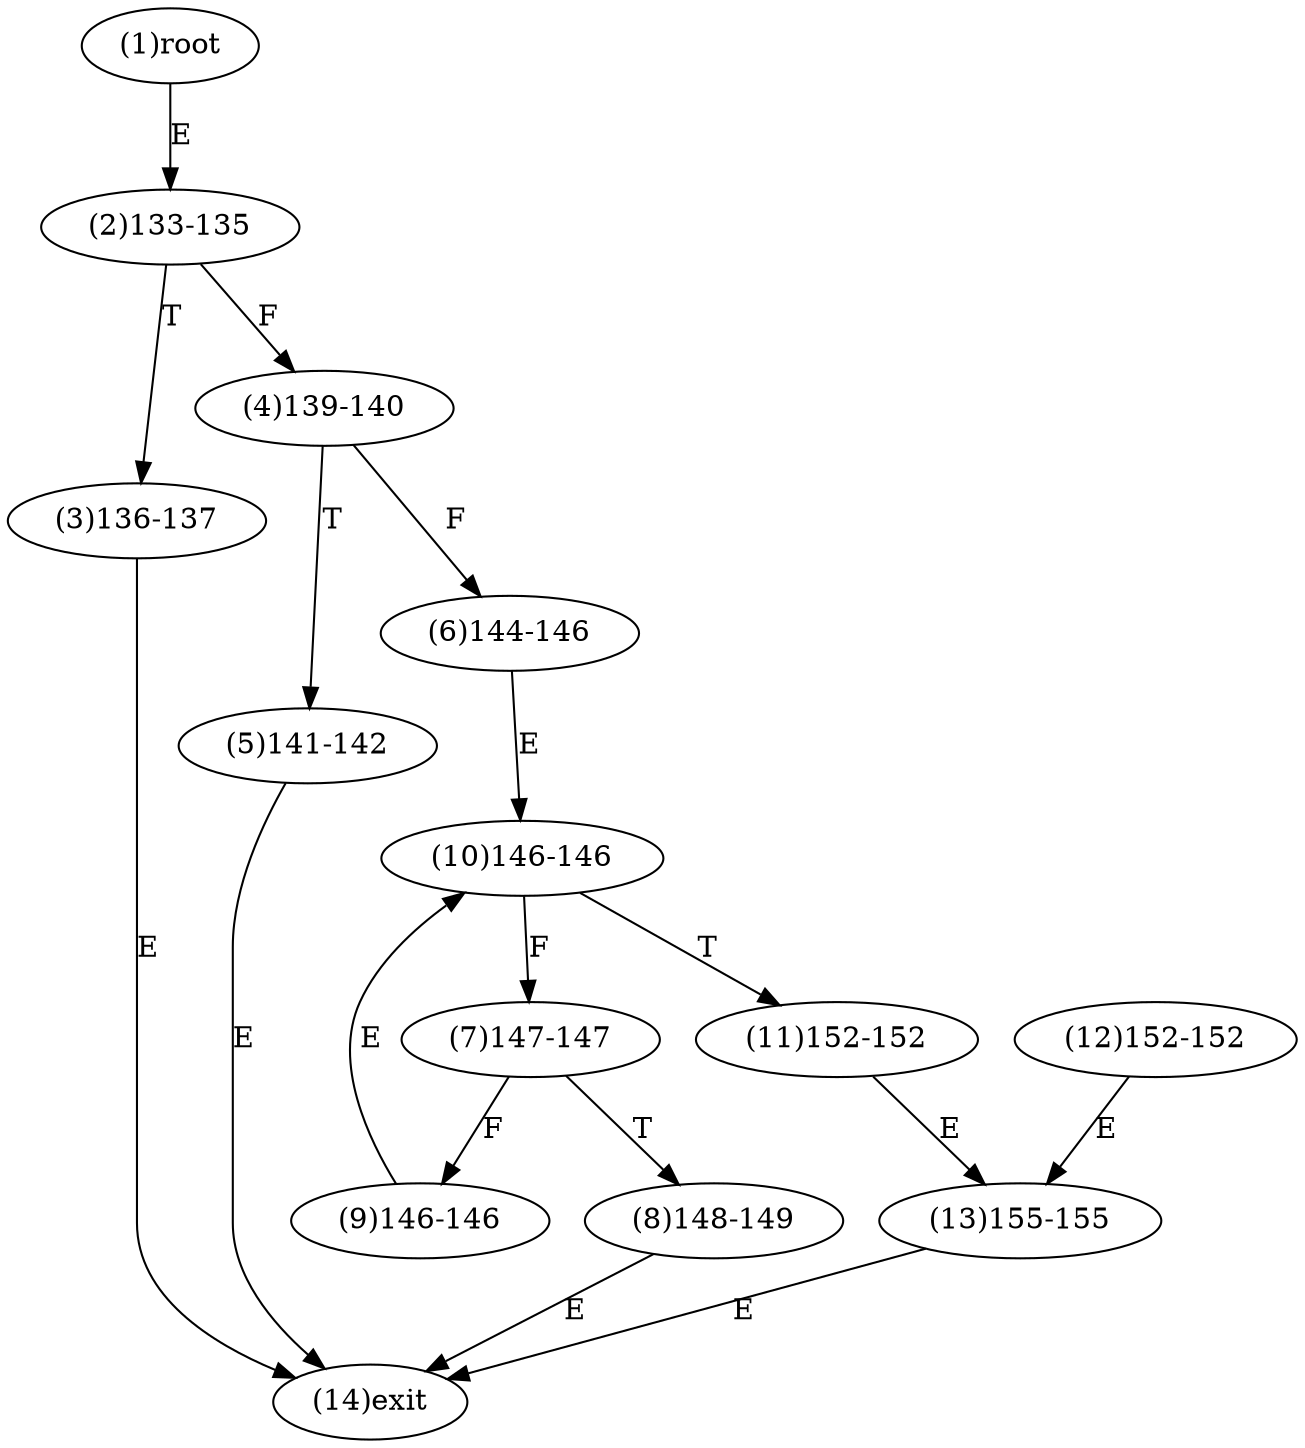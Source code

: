 digraph "" { 
1[ label="(1)root"];
2[ label="(2)133-135"];
3[ label="(3)136-137"];
4[ label="(4)139-140"];
5[ label="(5)141-142"];
6[ label="(6)144-146"];
7[ label="(7)147-147"];
8[ label="(8)148-149"];
9[ label="(9)146-146"];
10[ label="(10)146-146"];
11[ label="(11)152-152"];
12[ label="(12)152-152"];
13[ label="(13)155-155"];
14[ label="(14)exit"];
1->2[ label="E"];
2->4[ label="F"];
2->3[ label="T"];
3->14[ label="E"];
4->6[ label="F"];
4->5[ label="T"];
5->14[ label="E"];
6->10[ label="E"];
7->9[ label="F"];
7->8[ label="T"];
8->14[ label="E"];
9->10[ label="E"];
10->7[ label="F"];
10->11[ label="T"];
11->13[ label="E"];
12->13[ label="E"];
13->14[ label="E"];
}